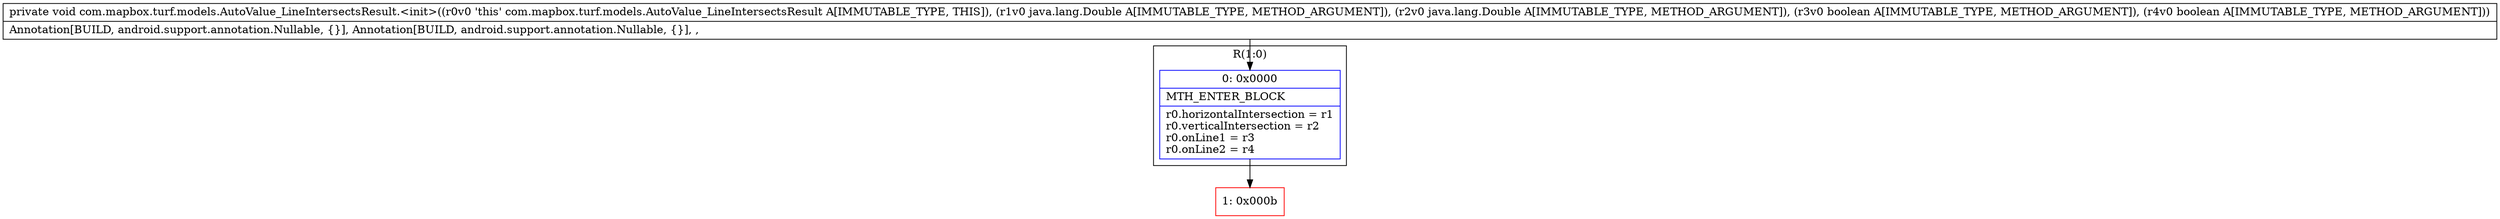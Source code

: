 digraph "CFG forcom.mapbox.turf.models.AutoValue_LineIntersectsResult.\<init\>(Ljava\/lang\/Double;Ljava\/lang\/Double;ZZ)V" {
subgraph cluster_Region_845460581 {
label = "R(1:0)";
node [shape=record,color=blue];
Node_0 [shape=record,label="{0\:\ 0x0000|MTH_ENTER_BLOCK\l|r0.horizontalIntersection = r1\lr0.verticalIntersection = r2\lr0.onLine1 = r3\lr0.onLine2 = r4\l}"];
}
Node_1 [shape=record,color=red,label="{1\:\ 0x000b}"];
MethodNode[shape=record,label="{private void com.mapbox.turf.models.AutoValue_LineIntersectsResult.\<init\>((r0v0 'this' com.mapbox.turf.models.AutoValue_LineIntersectsResult A[IMMUTABLE_TYPE, THIS]), (r1v0 java.lang.Double A[IMMUTABLE_TYPE, METHOD_ARGUMENT]), (r2v0 java.lang.Double A[IMMUTABLE_TYPE, METHOD_ARGUMENT]), (r3v0 boolean A[IMMUTABLE_TYPE, METHOD_ARGUMENT]), (r4v0 boolean A[IMMUTABLE_TYPE, METHOD_ARGUMENT]))  | Annotation[BUILD, android.support.annotation.Nullable, \{\}], Annotation[BUILD, android.support.annotation.Nullable, \{\}], , \l}"];
MethodNode -> Node_0;
Node_0 -> Node_1;
}

